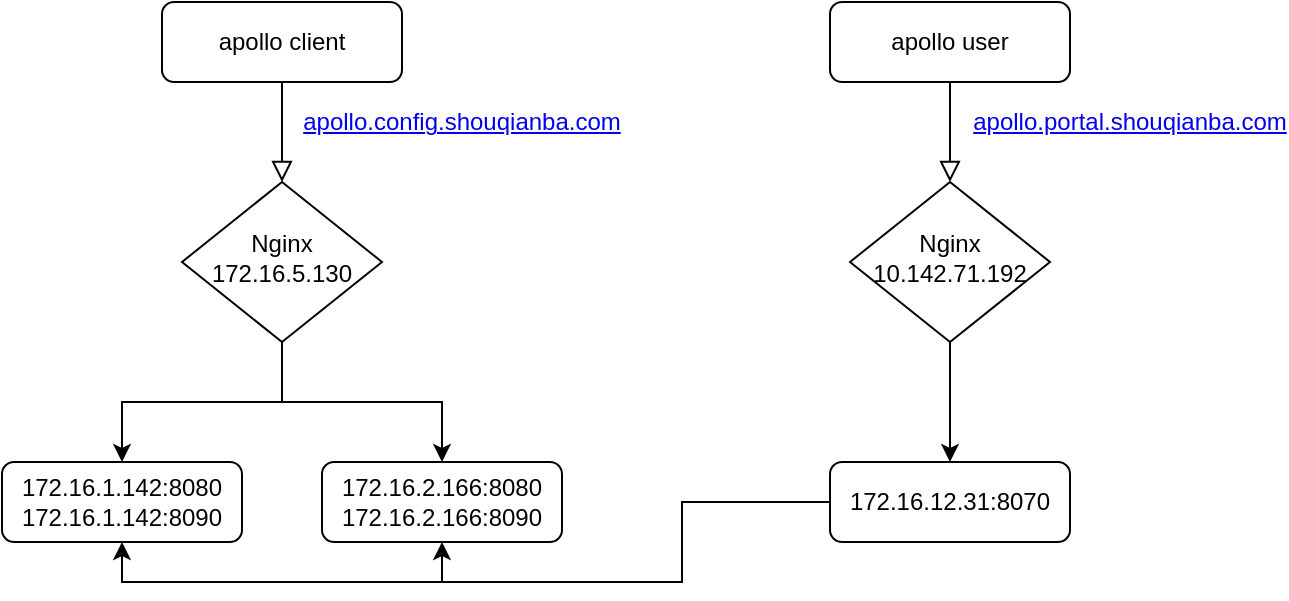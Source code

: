 <mxfile version="13.10.9" type="github" pages="2">
  <diagram id="C5RBs43oDa-KdzZeNtuy" name="Page-1">
    <mxGraphModel dx="1426" dy="793" grid="1" gridSize="10" guides="1" tooltips="1" connect="1" arrows="1" fold="1" page="1" pageScale="1" pageWidth="827" pageHeight="1169" math="0" shadow="0">
      <root>
        <mxCell id="WIyWlLk6GJQsqaUBKTNV-0" />
        <mxCell id="WIyWlLk6GJQsqaUBKTNV-1" parent="WIyWlLk6GJQsqaUBKTNV-0" />
        <mxCell id="WIyWlLk6GJQsqaUBKTNV-2" value="" style="rounded=0;html=1;jettySize=auto;orthogonalLoop=1;fontSize=11;endArrow=block;endFill=0;endSize=8;strokeWidth=1;shadow=0;labelBackgroundColor=none;edgeStyle=orthogonalEdgeStyle;" parent="WIyWlLk6GJQsqaUBKTNV-1" source="WIyWlLk6GJQsqaUBKTNV-3" target="WIyWlLk6GJQsqaUBKTNV-6" edge="1">
          <mxGeometry relative="1" as="geometry" />
        </mxCell>
        <mxCell id="WIyWlLk6GJQsqaUBKTNV-3" value="apollo client" style="rounded=1;whiteSpace=wrap;html=1;fontSize=12;glass=0;strokeWidth=1;shadow=0;" parent="WIyWlLk6GJQsqaUBKTNV-1" vertex="1">
          <mxGeometry x="160" y="80" width="120" height="40" as="geometry" />
        </mxCell>
        <mxCell id="xLpG-rWBcDYzEqomzZmA-4" value="" style="edgeStyle=orthogonalEdgeStyle;rounded=0;orthogonalLoop=1;jettySize=auto;html=1;" edge="1" parent="WIyWlLk6GJQsqaUBKTNV-1" source="WIyWlLk6GJQsqaUBKTNV-6" target="WIyWlLk6GJQsqaUBKTNV-12">
          <mxGeometry relative="1" as="geometry" />
        </mxCell>
        <mxCell id="xLpG-rWBcDYzEqomzZmA-5" value="" style="edgeStyle=orthogonalEdgeStyle;rounded=0;orthogonalLoop=1;jettySize=auto;html=1;entryX=0.5;entryY=0;entryDx=0;entryDy=0;" edge="1" parent="WIyWlLk6GJQsqaUBKTNV-1" source="WIyWlLk6GJQsqaUBKTNV-6" target="WIyWlLk6GJQsqaUBKTNV-7">
          <mxGeometry relative="1" as="geometry" />
        </mxCell>
        <mxCell id="WIyWlLk6GJQsqaUBKTNV-6" value="Nginx&lt;br&gt;172.16.5.130" style="rhombus;whiteSpace=wrap;html=1;shadow=0;fontFamily=Helvetica;fontSize=12;align=center;strokeWidth=1;spacing=6;spacingTop=-4;" parent="WIyWlLk6GJQsqaUBKTNV-1" vertex="1">
          <mxGeometry x="170" y="170" width="100" height="80" as="geometry" />
        </mxCell>
        <mxCell id="WIyWlLk6GJQsqaUBKTNV-7" value="172.16.1.142:8080&lt;br&gt;172.16.1.142:8090" style="rounded=1;whiteSpace=wrap;html=1;fontSize=12;glass=0;strokeWidth=1;shadow=0;" parent="WIyWlLk6GJQsqaUBKTNV-1" vertex="1">
          <mxGeometry x="80" y="310" width="120" height="40" as="geometry" />
        </mxCell>
        <mxCell id="WIyWlLk6GJQsqaUBKTNV-12" value="172.16.2.166:8080&lt;br&gt;172.16.2.166:8090" style="rounded=1;whiteSpace=wrap;html=1;fontSize=12;glass=0;strokeWidth=1;shadow=0;" parent="WIyWlLk6GJQsqaUBKTNV-1" vertex="1">
          <mxGeometry x="240" y="310" width="120" height="40" as="geometry" />
        </mxCell>
        <mxCell id="xLpG-rWBcDYzEqomzZmA-3" value="&lt;a href=&quot;http://apollo.config.shouqianba.com&quot;&gt;apollo.config.shouqianba.com&lt;/a&gt;" style="text;html=1;strokeColor=none;fillColor=none;align=center;verticalAlign=middle;whiteSpace=wrap;rounded=0;" vertex="1" parent="WIyWlLk6GJQsqaUBKTNV-1">
          <mxGeometry x="290" y="130" width="40" height="20" as="geometry" />
        </mxCell>
        <mxCell id="xLpG-rWBcDYzEqomzZmA-6" value="" style="rounded=0;html=1;jettySize=auto;orthogonalLoop=1;fontSize=11;endArrow=block;endFill=0;endSize=8;strokeWidth=1;shadow=0;labelBackgroundColor=none;edgeStyle=orthogonalEdgeStyle;" edge="1" source="xLpG-rWBcDYzEqomzZmA-7" target="xLpG-rWBcDYzEqomzZmA-10" parent="WIyWlLk6GJQsqaUBKTNV-1">
          <mxGeometry relative="1" as="geometry" />
        </mxCell>
        <mxCell id="xLpG-rWBcDYzEqomzZmA-7" value="apollo user" style="rounded=1;whiteSpace=wrap;html=1;fontSize=12;glass=0;strokeWidth=1;shadow=0;" vertex="1" parent="WIyWlLk6GJQsqaUBKTNV-1">
          <mxGeometry x="494" y="80" width="120" height="40" as="geometry" />
        </mxCell>
        <mxCell id="xLpG-rWBcDYzEqomzZmA-9" value="" style="edgeStyle=orthogonalEdgeStyle;rounded=0;orthogonalLoop=1;jettySize=auto;html=1;entryX=0.5;entryY=0;entryDx=0;entryDy=0;" edge="1" source="xLpG-rWBcDYzEqomzZmA-10" target="xLpG-rWBcDYzEqomzZmA-11" parent="WIyWlLk6GJQsqaUBKTNV-1">
          <mxGeometry relative="1" as="geometry" />
        </mxCell>
        <mxCell id="xLpG-rWBcDYzEqomzZmA-10" value="Nginx&lt;br&gt;10.142.71.192" style="rhombus;whiteSpace=wrap;html=1;shadow=0;fontFamily=Helvetica;fontSize=12;align=center;strokeWidth=1;spacing=6;spacingTop=-4;" vertex="1" parent="WIyWlLk6GJQsqaUBKTNV-1">
          <mxGeometry x="504" y="170" width="100" height="80" as="geometry" />
        </mxCell>
        <mxCell id="xLpG-rWBcDYzEqomzZmA-15" value="" style="edgeStyle=orthogonalEdgeStyle;rounded=0;orthogonalLoop=1;jettySize=auto;html=1;entryX=0.5;entryY=1;entryDx=0;entryDy=0;" edge="1" parent="WIyWlLk6GJQsqaUBKTNV-1" source="xLpG-rWBcDYzEqomzZmA-11" target="WIyWlLk6GJQsqaUBKTNV-12">
          <mxGeometry relative="1" as="geometry">
            <Array as="points">
              <mxPoint x="420" y="330" />
              <mxPoint x="420" y="370" />
              <mxPoint x="300" y="370" />
            </Array>
          </mxGeometry>
        </mxCell>
        <mxCell id="xLpG-rWBcDYzEqomzZmA-16" value="" style="edgeStyle=orthogonalEdgeStyle;rounded=0;orthogonalLoop=1;jettySize=auto;html=1;entryX=0.5;entryY=1;entryDx=0;entryDy=0;" edge="1" parent="WIyWlLk6GJQsqaUBKTNV-1" source="xLpG-rWBcDYzEqomzZmA-11" target="WIyWlLk6GJQsqaUBKTNV-7">
          <mxGeometry relative="1" as="geometry">
            <Array as="points">
              <mxPoint x="420" y="330" />
              <mxPoint x="420" y="370" />
              <mxPoint x="140" y="370" />
            </Array>
          </mxGeometry>
        </mxCell>
        <mxCell id="xLpG-rWBcDYzEqomzZmA-11" value="172.16.12.31:8070" style="rounded=1;whiteSpace=wrap;html=1;fontSize=12;glass=0;strokeWidth=1;shadow=0;" vertex="1" parent="WIyWlLk6GJQsqaUBKTNV-1">
          <mxGeometry x="494" y="310" width="120" height="40" as="geometry" />
        </mxCell>
        <mxCell id="xLpG-rWBcDYzEqomzZmA-13" value="&lt;a href=&quot;http://apollo.portal.shouqianba.com&quot;&gt;apollo.portal.shouqianba.com&lt;/a&gt;" style="text;html=1;strokeColor=none;fillColor=none;align=center;verticalAlign=middle;whiteSpace=wrap;rounded=0;" vertex="1" parent="WIyWlLk6GJQsqaUBKTNV-1">
          <mxGeometry x="624" y="130" width="40" height="20" as="geometry" />
        </mxCell>
      </root>
    </mxGraphModel>
  </diagram>
  <diagram id="u0X3pYWclgB_WB3PMqUV" name="Page-2">
    <mxGraphModel dx="1426" dy="793" grid="1" gridSize="10" guides="1" tooltips="1" connect="1" arrows="1" fold="1" page="1" pageScale="1" pageWidth="850" pageHeight="1100" math="0" shadow="0">
      <root>
        <mxCell id="z5r7dAhK8G3nWW6ISPWe-0" />
        <mxCell id="z5r7dAhK8G3nWW6ISPWe-1" parent="z5r7dAhK8G3nWW6ISPWe-0" />
        <mxCell id="Eg-FKWvlgVo-75krqjYh-0" value="" style="rounded=0;html=1;jettySize=auto;orthogonalLoop=1;fontSize=11;endArrow=block;endFill=0;endSize=8;strokeWidth=1;shadow=0;labelBackgroundColor=none;edgeStyle=orthogonalEdgeStyle;" edge="1" source="Eg-FKWvlgVo-75krqjYh-1" target="Eg-FKWvlgVo-75krqjYh-4" parent="z5r7dAhK8G3nWW6ISPWe-1">
          <mxGeometry relative="1" as="geometry" />
        </mxCell>
        <mxCell id="Eg-FKWvlgVo-75krqjYh-1" value="apollo client" style="rounded=1;whiteSpace=wrap;html=1;fontSize=12;glass=0;strokeWidth=1;shadow=0;" vertex="1" parent="z5r7dAhK8G3nWW6ISPWe-1">
          <mxGeometry x="120" y="50" width="120" height="40" as="geometry" />
        </mxCell>
        <mxCell id="Eg-FKWvlgVo-75krqjYh-2" value="" style="edgeStyle=orthogonalEdgeStyle;rounded=0;orthogonalLoop=1;jettySize=auto;html=1;entryX=0;entryY=0.5;entryDx=0;entryDy=0;" edge="1" source="Eg-FKWvlgVo-75krqjYh-4" target="Eg-FKWvlgVo-75krqjYh-23" parent="z5r7dAhK8G3nWW6ISPWe-1">
          <mxGeometry relative="1" as="geometry">
            <mxPoint x="260" y="280" as="targetPoint" />
          </mxGeometry>
        </mxCell>
        <mxCell id="Eg-FKWvlgVo-75krqjYh-3" value="" style="edgeStyle=orthogonalEdgeStyle;rounded=0;orthogonalLoop=1;jettySize=auto;html=1;entryX=0;entryY=0.5;entryDx=0;entryDy=0;" edge="1" source="Eg-FKWvlgVo-75krqjYh-4" target="Eg-FKWvlgVo-75krqjYh-21" parent="z5r7dAhK8G3nWW6ISPWe-1">
          <mxGeometry relative="1" as="geometry">
            <mxPoint x="100" y="280" as="targetPoint" />
          </mxGeometry>
        </mxCell>
        <mxCell id="Eg-FKWvlgVo-75krqjYh-4" value="Nginx&lt;br&gt;172.16.5.130" style="rhombus;whiteSpace=wrap;html=1;shadow=0;fontFamily=Helvetica;fontSize=12;align=center;strokeWidth=1;spacing=6;spacingTop=-4;" vertex="1" parent="z5r7dAhK8G3nWW6ISPWe-1">
          <mxGeometry x="130" y="140" width="100" height="80" as="geometry" />
        </mxCell>
        <mxCell id="Eg-FKWvlgVo-75krqjYh-7" value="&lt;a href=&quot;http://apollo.config.shouqianba.com&quot;&gt;apollo.config.shouqianba.com&lt;/a&gt;" style="text;html=1;strokeColor=none;fillColor=none;align=center;verticalAlign=middle;whiteSpace=wrap;rounded=0;" vertex="1" parent="z5r7dAhK8G3nWW6ISPWe-1">
          <mxGeometry x="250" y="100" width="40" height="20" as="geometry" />
        </mxCell>
        <mxCell id="Eg-FKWvlgVo-75krqjYh-8" value="" style="rounded=0;html=1;jettySize=auto;orthogonalLoop=1;fontSize=11;endArrow=block;endFill=0;endSize=8;strokeWidth=1;shadow=0;labelBackgroundColor=none;edgeStyle=orthogonalEdgeStyle;" edge="1" source="Eg-FKWvlgVo-75krqjYh-9" target="Eg-FKWvlgVo-75krqjYh-11" parent="z5r7dAhK8G3nWW6ISPWe-1">
          <mxGeometry relative="1" as="geometry" />
        </mxCell>
        <mxCell id="Eg-FKWvlgVo-75krqjYh-9" value="apollo user" style="rounded=1;whiteSpace=wrap;html=1;fontSize=12;glass=0;strokeWidth=1;shadow=0;" vertex="1" parent="z5r7dAhK8G3nWW6ISPWe-1">
          <mxGeometry x="400" y="50" width="120" height="40" as="geometry" />
        </mxCell>
        <mxCell id="Eg-FKWvlgVo-75krqjYh-10" value="" style="edgeStyle=orthogonalEdgeStyle;rounded=0;orthogonalLoop=1;jettySize=auto;html=1;entryX=0.5;entryY=0;entryDx=0;entryDy=0;" edge="1" source="Eg-FKWvlgVo-75krqjYh-11" target="Eg-FKWvlgVo-75krqjYh-18" parent="z5r7dAhK8G3nWW6ISPWe-1">
          <mxGeometry relative="1" as="geometry">
            <mxPoint x="514" y="280" as="targetPoint" />
          </mxGeometry>
        </mxCell>
        <mxCell id="Eg-FKWvlgVo-75krqjYh-11" value="Nginx&lt;br&gt;10.142.71.192" style="rhombus;whiteSpace=wrap;html=1;shadow=0;fontFamily=Helvetica;fontSize=12;align=center;strokeWidth=1;spacing=6;spacingTop=-4;" vertex="1" parent="z5r7dAhK8G3nWW6ISPWe-1">
          <mxGeometry x="410" y="140" width="100" height="80" as="geometry" />
        </mxCell>
        <mxCell id="Eg-FKWvlgVo-75krqjYh-15" value="&lt;a href=&quot;http://apollo.portal.shouqianba.com&quot;&gt;apollo.portal.shouqianba.com&lt;/a&gt;" style="text;html=1;strokeColor=none;fillColor=none;align=center;verticalAlign=middle;whiteSpace=wrap;rounded=0;" vertex="1" parent="z5r7dAhK8G3nWW6ISPWe-1">
          <mxGeometry x="555" y="100" width="40" height="20" as="geometry" />
        </mxCell>
        <mxCell id="E1kO0PDeNl3WM8osFKo4-2" value="" style="edgeStyle=orthogonalEdgeStyle;rounded=0;orthogonalLoop=1;jettySize=auto;html=1;" edge="1" parent="z5r7dAhK8G3nWW6ISPWe-1" source="Eg-FKWvlgVo-75krqjYh-18" target="Eg-FKWvlgVo-75krqjYh-25">
          <mxGeometry relative="1" as="geometry" />
        </mxCell>
        <mxCell id="E1kO0PDeNl3WM8osFKo4-4" value="" style="edgeStyle=orthogonalEdgeStyle;rounded=0;orthogonalLoop=1;jettySize=auto;html=1;entryX=1;entryY=0.5;entryDx=0;entryDy=0;" edge="1" parent="z5r7dAhK8G3nWW6ISPWe-1" source="Eg-FKWvlgVo-75krqjYh-18" target="Eg-FKWvlgVo-75krqjYh-26">
          <mxGeometry relative="1" as="geometry" />
        </mxCell>
        <mxCell id="Eg-FKWvlgVo-75krqjYh-18" value="Pod-1 Portal:8070" style="rounded=1;whiteSpace=wrap;html=1;fontSize=12;glass=0;strokeWidth=1;shadow=0;" vertex="1" parent="z5r7dAhK8G3nWW6ISPWe-1">
          <mxGeometry x="450" y="430" width="120" height="40" as="geometry" />
        </mxCell>
        <mxCell id="Eg-FKWvlgVo-75krqjYh-21" value="Pod-1 Config Service:8080" style="rounded=1;whiteSpace=wrap;html=1;fontSize=12;glass=0;strokeWidth=1;shadow=0;" vertex="1" parent="z5r7dAhK8G3nWW6ISPWe-1">
          <mxGeometry x="100" y="390" width="120" height="40" as="geometry" />
        </mxCell>
        <mxCell id="Eg-FKWvlgVo-75krqjYh-23" value="Pod-2 Config Service:8080" style="rounded=1;whiteSpace=wrap;html=1;fontSize=12;glass=0;strokeWidth=1;shadow=0;" vertex="1" parent="z5r7dAhK8G3nWW6ISPWe-1">
          <mxGeometry x="100" y="470" width="120" height="40" as="geometry" />
        </mxCell>
        <mxCell id="E1kO0PDeNl3WM8osFKo4-0" value="" style="edgeStyle=orthogonalEdgeStyle;rounded=0;orthogonalLoop=1;jettySize=auto;html=1;" edge="1" parent="z5r7dAhK8G3nWW6ISPWe-1" source="Eg-FKWvlgVo-75krqjYh-25" target="Eg-FKWvlgVo-75krqjYh-21">
          <mxGeometry relative="1" as="geometry" />
        </mxCell>
        <mxCell id="Eg-FKWvlgVo-75krqjYh-25" value="Pod-1 Admin Service:8090" style="rounded=1;whiteSpace=wrap;html=1;fontSize=12;glass=0;strokeWidth=1;shadow=0;" vertex="1" parent="z5r7dAhK8G3nWW6ISPWe-1">
          <mxGeometry x="280" y="390" width="120" height="40" as="geometry" />
        </mxCell>
        <mxCell id="E1kO0PDeNl3WM8osFKo4-1" value="" style="edgeStyle=orthogonalEdgeStyle;rounded=0;orthogonalLoop=1;jettySize=auto;html=1;" edge="1" parent="z5r7dAhK8G3nWW6ISPWe-1" source="Eg-FKWvlgVo-75krqjYh-26" target="Eg-FKWvlgVo-75krqjYh-23">
          <mxGeometry relative="1" as="geometry" />
        </mxCell>
        <mxCell id="Eg-FKWvlgVo-75krqjYh-26" value="Pod-1 Admin Service:8090" style="rounded=1;whiteSpace=wrap;html=1;fontSize=12;glass=0;strokeWidth=1;shadow=0;" vertex="1" parent="z5r7dAhK8G3nWW6ISPWe-1">
          <mxGeometry x="280" y="470" width="120" height="40" as="geometry" />
        </mxCell>
        <mxCell id="E1kO0PDeNl3WM8osFKo4-5" value="&lt;font style=&quot;font-size: 18px&quot;&gt;k8s node&lt;/font&gt;" style="text;html=1;strokeColor=none;fillColor=none;align=center;verticalAlign=middle;whiteSpace=wrap;rounded=0;" vertex="1" parent="z5r7dAhK8G3nWW6ISPWe-1">
          <mxGeometry x="280" y="280" width="90" height="30" as="geometry" />
        </mxCell>
        <mxCell id="E1kO0PDeNl3WM8osFKo4-6" value="" style="strokeWidth=2;html=1;shape=mxgraph.flowchart.annotation_1;align=left;pointerEvents=1;" vertex="1" parent="z5r7dAhK8G3nWW6ISPWe-1">
          <mxGeometry x="67" y="290" width="50" height="240" as="geometry" />
        </mxCell>
        <mxCell id="E1kO0PDeNl3WM8osFKo4-7" value="" style="strokeWidth=2;html=1;shape=mxgraph.flowchart.annotation_1;align=left;pointerEvents=1;direction=west;" vertex="1" parent="z5r7dAhK8G3nWW6ISPWe-1">
          <mxGeometry x="530" y="290" width="50" height="240" as="geometry" />
        </mxCell>
      </root>
    </mxGraphModel>
  </diagram>
</mxfile>
